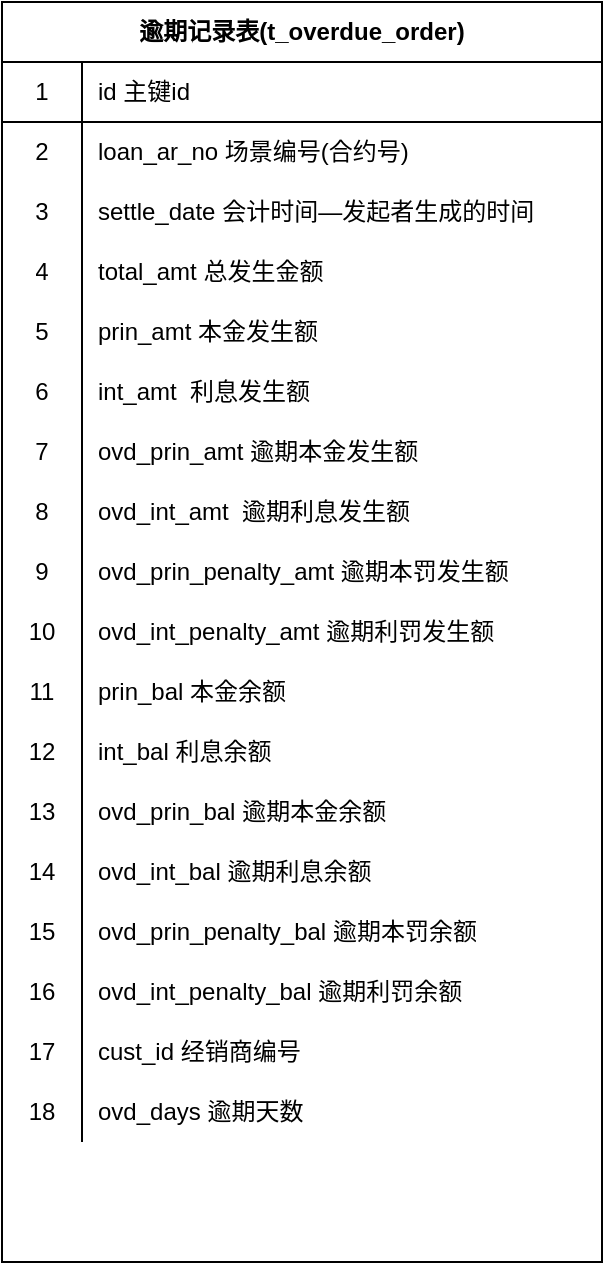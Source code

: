 <mxfile version="21.1.2" type="github" pages="5">
  <diagram name="数据模型" id="6-SWjBNbYF1UBRRyzqcM">
    <mxGraphModel dx="1194" dy="751" grid="1" gridSize="10" guides="1" tooltips="1" connect="1" arrows="1" fold="1" page="1" pageScale="1" pageWidth="827" pageHeight="1169" math="0" shadow="0">
      <root>
        <mxCell id="0" />
        <mxCell id="1" parent="0" />
        <mxCell id="3sVQ8dFZ3M76Ev0TA8Bt-1" value="逾期记录表(t_overdue_order)" style="shape=table;html=1;whiteSpace=wrap;startSize=30;container=1;collapsible=0;childLayout=tableLayout;fixedRows=1;rowLines=0;fontStyle=1;align=center;" parent="1" vertex="1">
          <mxGeometry x="170" y="150" width="300" height="630" as="geometry" />
        </mxCell>
        <mxCell id="3sVQ8dFZ3M76Ev0TA8Bt-2" value="" style="shape=partialRectangle;html=1;whiteSpace=wrap;collapsible=0;dropTarget=0;pointerEvents=0;fillColor=none;top=0;left=0;bottom=1;right=0;points=[[0,0.5],[1,0.5]];portConstraint=eastwest;" parent="3sVQ8dFZ3M76Ev0TA8Bt-1" vertex="1">
          <mxGeometry y="30" width="300" height="30" as="geometry" />
        </mxCell>
        <mxCell id="3sVQ8dFZ3M76Ev0TA8Bt-3" value="1" style="shape=partialRectangle;html=1;whiteSpace=wrap;connectable=0;fillColor=none;top=0;left=0;bottom=0;right=0;overflow=hidden;" parent="3sVQ8dFZ3M76Ev0TA8Bt-2" vertex="1">
          <mxGeometry width="40" height="30" as="geometry">
            <mxRectangle width="40" height="30" as="alternateBounds" />
          </mxGeometry>
        </mxCell>
        <mxCell id="3sVQ8dFZ3M76Ev0TA8Bt-4" value="id 主键id" style="shape=partialRectangle;html=1;whiteSpace=wrap;connectable=0;fillColor=none;top=0;left=0;bottom=0;right=0;align=left;spacingLeft=6;overflow=hidden;" parent="3sVQ8dFZ3M76Ev0TA8Bt-2" vertex="1">
          <mxGeometry x="40" width="260" height="30" as="geometry">
            <mxRectangle width="260" height="30" as="alternateBounds" />
          </mxGeometry>
        </mxCell>
        <mxCell id="3sVQ8dFZ3M76Ev0TA8Bt-5" value="" style="shape=partialRectangle;html=1;whiteSpace=wrap;collapsible=0;dropTarget=0;pointerEvents=0;fillColor=none;top=0;left=0;bottom=0;right=0;points=[[0,0.5],[1,0.5]];portConstraint=eastwest;" parent="3sVQ8dFZ3M76Ev0TA8Bt-1" vertex="1">
          <mxGeometry y="60" width="300" height="30" as="geometry" />
        </mxCell>
        <mxCell id="3sVQ8dFZ3M76Ev0TA8Bt-6" value="2" style="shape=partialRectangle;html=1;whiteSpace=wrap;connectable=0;fillColor=none;top=0;left=0;bottom=0;right=0;overflow=hidden;" parent="3sVQ8dFZ3M76Ev0TA8Bt-5" vertex="1">
          <mxGeometry width="40" height="30" as="geometry">
            <mxRectangle width="40" height="30" as="alternateBounds" />
          </mxGeometry>
        </mxCell>
        <mxCell id="3sVQ8dFZ3M76Ev0TA8Bt-7" value="&lt;span&gt;loan_ar_no&lt;/span&gt;&amp;nbsp;场景编号(&lt;span&gt;合约号&lt;/span&gt;)" style="shape=partialRectangle;html=1;whiteSpace=wrap;connectable=0;fillColor=none;top=0;left=0;bottom=0;right=0;align=left;spacingLeft=6;overflow=hidden;" parent="3sVQ8dFZ3M76Ev0TA8Bt-5" vertex="1">
          <mxGeometry x="40" width="260" height="30" as="geometry">
            <mxRectangle width="260" height="30" as="alternateBounds" />
          </mxGeometry>
        </mxCell>
        <mxCell id="3sVQ8dFZ3M76Ev0TA8Bt-8" value="" style="shape=partialRectangle;html=1;whiteSpace=wrap;collapsible=0;dropTarget=0;pointerEvents=0;fillColor=none;top=0;left=0;bottom=0;right=0;points=[[0,0.5],[1,0.5]];portConstraint=eastwest;" parent="3sVQ8dFZ3M76Ev0TA8Bt-1" vertex="1">
          <mxGeometry y="90" width="300" height="30" as="geometry" />
        </mxCell>
        <mxCell id="3sVQ8dFZ3M76Ev0TA8Bt-9" value="3" style="shape=partialRectangle;html=1;whiteSpace=wrap;connectable=0;fillColor=none;top=0;left=0;bottom=0;right=0;overflow=hidden;" parent="3sVQ8dFZ3M76Ev0TA8Bt-8" vertex="1">
          <mxGeometry width="40" height="30" as="geometry">
            <mxRectangle width="40" height="30" as="alternateBounds" />
          </mxGeometry>
        </mxCell>
        <mxCell id="3sVQ8dFZ3M76Ev0TA8Bt-10" value="&lt;span&gt;settle_date&lt;/span&gt;&amp;nbsp;&lt;span&gt;会计时间—发起者⽣成的时间&lt;/span&gt;" style="shape=partialRectangle;html=1;whiteSpace=wrap;connectable=0;fillColor=none;top=0;left=0;bottom=0;right=0;align=left;spacingLeft=6;overflow=hidden;" parent="3sVQ8dFZ3M76Ev0TA8Bt-8" vertex="1">
          <mxGeometry x="40" width="260" height="30" as="geometry">
            <mxRectangle width="260" height="30" as="alternateBounds" />
          </mxGeometry>
        </mxCell>
        <mxCell id="3sVQ8dFZ3M76Ev0TA8Bt-11" value="" style="shape=partialRectangle;html=1;whiteSpace=wrap;collapsible=0;dropTarget=0;pointerEvents=0;fillColor=none;top=0;left=0;bottom=0;right=0;points=[[0,0.5],[1,0.5]];portConstraint=eastwest;" parent="3sVQ8dFZ3M76Ev0TA8Bt-1" vertex="1">
          <mxGeometry y="120" width="300" height="30" as="geometry" />
        </mxCell>
        <mxCell id="3sVQ8dFZ3M76Ev0TA8Bt-12" value="4" style="shape=partialRectangle;html=1;whiteSpace=wrap;connectable=0;fillColor=none;top=0;left=0;bottom=0;right=0;overflow=hidden;" parent="3sVQ8dFZ3M76Ev0TA8Bt-11" vertex="1">
          <mxGeometry width="40" height="30" as="geometry">
            <mxRectangle width="40" height="30" as="alternateBounds" />
          </mxGeometry>
        </mxCell>
        <mxCell id="3sVQ8dFZ3M76Ev0TA8Bt-13" value="&lt;span&gt;total_amt&lt;/span&gt;&amp;nbsp;&lt;span&gt;总发⽣⾦额&lt;/span&gt;" style="shape=partialRectangle;html=1;whiteSpace=wrap;connectable=0;fillColor=none;top=0;left=0;bottom=0;right=0;align=left;spacingLeft=6;overflow=hidden;" parent="3sVQ8dFZ3M76Ev0TA8Bt-11" vertex="1">
          <mxGeometry x="40" width="260" height="30" as="geometry">
            <mxRectangle width="260" height="30" as="alternateBounds" />
          </mxGeometry>
        </mxCell>
        <mxCell id="3sVQ8dFZ3M76Ev0TA8Bt-14" value="" style="shape=partialRectangle;html=1;whiteSpace=wrap;collapsible=0;dropTarget=0;pointerEvents=0;fillColor=none;top=0;left=0;bottom=0;right=0;points=[[0,0.5],[1,0.5]];portConstraint=eastwest;" parent="3sVQ8dFZ3M76Ev0TA8Bt-1" vertex="1">
          <mxGeometry y="150" width="300" height="30" as="geometry" />
        </mxCell>
        <mxCell id="3sVQ8dFZ3M76Ev0TA8Bt-15" value="5" style="shape=partialRectangle;html=1;whiteSpace=wrap;connectable=0;fillColor=none;top=0;left=0;bottom=0;right=0;overflow=hidden;" parent="3sVQ8dFZ3M76Ev0TA8Bt-14" vertex="1">
          <mxGeometry width="40" height="30" as="geometry">
            <mxRectangle width="40" height="30" as="alternateBounds" />
          </mxGeometry>
        </mxCell>
        <mxCell id="3sVQ8dFZ3M76Ev0TA8Bt-16" value="&lt;span&gt;prin_amt&lt;/span&gt;&amp;nbsp;&lt;span&gt;本⾦发⽣额&lt;/span&gt;" style="shape=partialRectangle;html=1;whiteSpace=wrap;connectable=0;fillColor=none;top=0;left=0;bottom=0;right=0;align=left;spacingLeft=6;overflow=hidden;" parent="3sVQ8dFZ3M76Ev0TA8Bt-14" vertex="1">
          <mxGeometry x="40" width="260" height="30" as="geometry">
            <mxRectangle width="260" height="30" as="alternateBounds" />
          </mxGeometry>
        </mxCell>
        <mxCell id="3sVQ8dFZ3M76Ev0TA8Bt-17" value="" style="shape=partialRectangle;html=1;whiteSpace=wrap;collapsible=0;dropTarget=0;pointerEvents=0;fillColor=none;top=0;left=0;bottom=0;right=0;points=[[0,0.5],[1,0.5]];portConstraint=eastwest;" parent="3sVQ8dFZ3M76Ev0TA8Bt-1" vertex="1">
          <mxGeometry y="180" width="300" height="30" as="geometry" />
        </mxCell>
        <mxCell id="3sVQ8dFZ3M76Ev0TA8Bt-18" value="6" style="shape=partialRectangle;html=1;whiteSpace=wrap;connectable=0;fillColor=none;top=0;left=0;bottom=0;right=0;overflow=hidden;" parent="3sVQ8dFZ3M76Ev0TA8Bt-17" vertex="1">
          <mxGeometry width="40" height="30" as="geometry">
            <mxRectangle width="40" height="30" as="alternateBounds" />
          </mxGeometry>
        </mxCell>
        <mxCell id="3sVQ8dFZ3M76Ev0TA8Bt-19" value="&lt;span&gt;int_amt&amp;nbsp;&amp;nbsp;&lt;/span&gt;&lt;span&gt;利息发⽣额&lt;/span&gt;" style="shape=partialRectangle;html=1;whiteSpace=wrap;connectable=0;fillColor=none;top=0;left=0;bottom=0;right=0;align=left;spacingLeft=6;overflow=hidden;" parent="3sVQ8dFZ3M76Ev0TA8Bt-17" vertex="1">
          <mxGeometry x="40" width="260" height="30" as="geometry">
            <mxRectangle width="260" height="30" as="alternateBounds" />
          </mxGeometry>
        </mxCell>
        <mxCell id="3sVQ8dFZ3M76Ev0TA8Bt-20" value="" style="shape=partialRectangle;html=1;whiteSpace=wrap;collapsible=0;dropTarget=0;pointerEvents=0;fillColor=none;top=0;left=0;bottom=0;right=0;points=[[0,0.5],[1,0.5]];portConstraint=eastwest;" parent="3sVQ8dFZ3M76Ev0TA8Bt-1" vertex="1">
          <mxGeometry y="210" width="300" height="30" as="geometry" />
        </mxCell>
        <mxCell id="3sVQ8dFZ3M76Ev0TA8Bt-21" value="7" style="shape=partialRectangle;html=1;whiteSpace=wrap;connectable=0;fillColor=none;top=0;left=0;bottom=0;right=0;overflow=hidden;" parent="3sVQ8dFZ3M76Ev0TA8Bt-20" vertex="1">
          <mxGeometry width="40" height="30" as="geometry">
            <mxRectangle width="40" height="30" as="alternateBounds" />
          </mxGeometry>
        </mxCell>
        <mxCell id="3sVQ8dFZ3M76Ev0TA8Bt-22" value="&lt;span&gt;ovd_prin_amt&lt;/span&gt;&amp;nbsp;&lt;span&gt;逾期本⾦发⽣额&lt;/span&gt;" style="shape=partialRectangle;html=1;whiteSpace=wrap;connectable=0;fillColor=none;top=0;left=0;bottom=0;right=0;align=left;spacingLeft=6;overflow=hidden;" parent="3sVQ8dFZ3M76Ev0TA8Bt-20" vertex="1">
          <mxGeometry x="40" width="260" height="30" as="geometry">
            <mxRectangle width="260" height="30" as="alternateBounds" />
          </mxGeometry>
        </mxCell>
        <mxCell id="3sVQ8dFZ3M76Ev0TA8Bt-23" value="" style="shape=partialRectangle;html=1;whiteSpace=wrap;collapsible=0;dropTarget=0;pointerEvents=0;fillColor=none;top=0;left=0;bottom=0;right=0;points=[[0,0.5],[1,0.5]];portConstraint=eastwest;" parent="3sVQ8dFZ3M76Ev0TA8Bt-1" vertex="1">
          <mxGeometry y="240" width="300" height="30" as="geometry" />
        </mxCell>
        <mxCell id="3sVQ8dFZ3M76Ev0TA8Bt-24" value="8" style="shape=partialRectangle;html=1;whiteSpace=wrap;connectable=0;fillColor=none;top=0;left=0;bottom=0;right=0;overflow=hidden;" parent="3sVQ8dFZ3M76Ev0TA8Bt-23" vertex="1">
          <mxGeometry width="40" height="30" as="geometry">
            <mxRectangle width="40" height="30" as="alternateBounds" />
          </mxGeometry>
        </mxCell>
        <mxCell id="3sVQ8dFZ3M76Ev0TA8Bt-25" value="&lt;span&gt;ovd_int_amt&amp;nbsp;&amp;nbsp;&lt;/span&gt;&lt;span&gt;逾期利息发⽣额&lt;/span&gt;" style="shape=partialRectangle;html=1;whiteSpace=wrap;connectable=0;fillColor=none;top=0;left=0;bottom=0;right=0;align=left;spacingLeft=6;overflow=hidden;" parent="3sVQ8dFZ3M76Ev0TA8Bt-23" vertex="1">
          <mxGeometry x="40" width="260" height="30" as="geometry">
            <mxRectangle width="260" height="30" as="alternateBounds" />
          </mxGeometry>
        </mxCell>
        <mxCell id="3sVQ8dFZ3M76Ev0TA8Bt-26" value="" style="shape=partialRectangle;html=1;whiteSpace=wrap;collapsible=0;dropTarget=0;pointerEvents=0;fillColor=none;top=0;left=0;bottom=0;right=0;points=[[0,0.5],[1,0.5]];portConstraint=eastwest;" parent="3sVQ8dFZ3M76Ev0TA8Bt-1" vertex="1">
          <mxGeometry y="270" width="300" height="30" as="geometry" />
        </mxCell>
        <mxCell id="3sVQ8dFZ3M76Ev0TA8Bt-27" value="9" style="shape=partialRectangle;html=1;whiteSpace=wrap;connectable=0;fillColor=none;top=0;left=0;bottom=0;right=0;overflow=hidden;" parent="3sVQ8dFZ3M76Ev0TA8Bt-26" vertex="1">
          <mxGeometry width="40" height="30" as="geometry">
            <mxRectangle width="40" height="30" as="alternateBounds" />
          </mxGeometry>
        </mxCell>
        <mxCell id="3sVQ8dFZ3M76Ev0TA8Bt-28" value="&lt;span&gt;ovd_prin_penalty_amt&amp;nbsp;&lt;/span&gt;&lt;span&gt;逾期本罚发⽣额 &lt;/span&gt;" style="shape=partialRectangle;html=1;whiteSpace=wrap;connectable=0;fillColor=none;top=0;left=0;bottom=0;right=0;align=left;spacingLeft=6;overflow=hidden;" parent="3sVQ8dFZ3M76Ev0TA8Bt-26" vertex="1">
          <mxGeometry x="40" width="260" height="30" as="geometry">
            <mxRectangle width="260" height="30" as="alternateBounds" />
          </mxGeometry>
        </mxCell>
        <mxCell id="3sVQ8dFZ3M76Ev0TA8Bt-29" value="" style="shape=partialRectangle;html=1;whiteSpace=wrap;collapsible=0;dropTarget=0;pointerEvents=0;fillColor=none;top=0;left=0;bottom=0;right=0;points=[[0,0.5],[1,0.5]];portConstraint=eastwest;" parent="3sVQ8dFZ3M76Ev0TA8Bt-1" vertex="1">
          <mxGeometry y="300" width="300" height="30" as="geometry" />
        </mxCell>
        <mxCell id="3sVQ8dFZ3M76Ev0TA8Bt-30" value="10" style="shape=partialRectangle;html=1;whiteSpace=wrap;connectable=0;fillColor=none;top=0;left=0;bottom=0;right=0;overflow=hidden;" parent="3sVQ8dFZ3M76Ev0TA8Bt-29" vertex="1">
          <mxGeometry width="40" height="30" as="geometry">
            <mxRectangle width="40" height="30" as="alternateBounds" />
          </mxGeometry>
        </mxCell>
        <mxCell id="3sVQ8dFZ3M76Ev0TA8Bt-31" value="&lt;span&gt;ovd_int_penalty_amt&amp;nbsp;&lt;/span&gt;&lt;span&gt;逾期利罚发⽣额&lt;/span&gt;" style="shape=partialRectangle;html=1;whiteSpace=wrap;connectable=0;fillColor=none;top=0;left=0;bottom=0;right=0;align=left;spacingLeft=6;overflow=hidden;" parent="3sVQ8dFZ3M76Ev0TA8Bt-29" vertex="1">
          <mxGeometry x="40" width="260" height="30" as="geometry">
            <mxRectangle width="260" height="30" as="alternateBounds" />
          </mxGeometry>
        </mxCell>
        <mxCell id="3sVQ8dFZ3M76Ev0TA8Bt-32" value="" style="shape=partialRectangle;html=1;whiteSpace=wrap;collapsible=0;dropTarget=0;pointerEvents=0;fillColor=none;top=0;left=0;bottom=0;right=0;points=[[0,0.5],[1,0.5]];portConstraint=eastwest;" parent="3sVQ8dFZ3M76Ev0TA8Bt-1" vertex="1">
          <mxGeometry y="330" width="300" height="30" as="geometry" />
        </mxCell>
        <mxCell id="3sVQ8dFZ3M76Ev0TA8Bt-33" value="11" style="shape=partialRectangle;html=1;whiteSpace=wrap;connectable=0;fillColor=none;top=0;left=0;bottom=0;right=0;overflow=hidden;" parent="3sVQ8dFZ3M76Ev0TA8Bt-32" vertex="1">
          <mxGeometry width="40" height="30" as="geometry">
            <mxRectangle width="40" height="30" as="alternateBounds" />
          </mxGeometry>
        </mxCell>
        <mxCell id="3sVQ8dFZ3M76Ev0TA8Bt-34" value="&lt;span&gt;prin_bal&lt;/span&gt;&lt;span&gt;&amp;nbsp;&lt;/span&gt;&lt;span&gt;本⾦余额&lt;/span&gt;" style="shape=partialRectangle;html=1;whiteSpace=wrap;connectable=0;fillColor=none;top=0;left=0;bottom=0;right=0;align=left;spacingLeft=6;overflow=hidden;" parent="3sVQ8dFZ3M76Ev0TA8Bt-32" vertex="1">
          <mxGeometry x="40" width="260" height="30" as="geometry">
            <mxRectangle width="260" height="30" as="alternateBounds" />
          </mxGeometry>
        </mxCell>
        <mxCell id="3sVQ8dFZ3M76Ev0TA8Bt-35" value="" style="shape=partialRectangle;html=1;whiteSpace=wrap;collapsible=0;dropTarget=0;pointerEvents=0;fillColor=none;top=0;left=0;bottom=0;right=0;points=[[0,0.5],[1,0.5]];portConstraint=eastwest;" parent="3sVQ8dFZ3M76Ev0TA8Bt-1" vertex="1">
          <mxGeometry y="360" width="300" height="30" as="geometry" />
        </mxCell>
        <mxCell id="3sVQ8dFZ3M76Ev0TA8Bt-36" value="12" style="shape=partialRectangle;html=1;whiteSpace=wrap;connectable=0;fillColor=none;top=0;left=0;bottom=0;right=0;overflow=hidden;" parent="3sVQ8dFZ3M76Ev0TA8Bt-35" vertex="1">
          <mxGeometry width="40" height="30" as="geometry">
            <mxRectangle width="40" height="30" as="alternateBounds" />
          </mxGeometry>
        </mxCell>
        <mxCell id="3sVQ8dFZ3M76Ev0TA8Bt-37" value="&lt;span&gt;int_bal&lt;/span&gt;&lt;span&gt;&amp;nbsp;&lt;/span&gt;&lt;span&gt;利息余额&lt;/span&gt;" style="shape=partialRectangle;html=1;whiteSpace=wrap;connectable=0;fillColor=none;top=0;left=0;bottom=0;right=0;align=left;spacingLeft=6;overflow=hidden;" parent="3sVQ8dFZ3M76Ev0TA8Bt-35" vertex="1">
          <mxGeometry x="40" width="260" height="30" as="geometry">
            <mxRectangle width="260" height="30" as="alternateBounds" />
          </mxGeometry>
        </mxCell>
        <mxCell id="3sVQ8dFZ3M76Ev0TA8Bt-38" value="" style="shape=partialRectangle;html=1;whiteSpace=wrap;collapsible=0;dropTarget=0;pointerEvents=0;fillColor=none;top=0;left=0;bottom=0;right=0;points=[[0,0.5],[1,0.5]];portConstraint=eastwest;" parent="3sVQ8dFZ3M76Ev0TA8Bt-1" vertex="1">
          <mxGeometry y="390" width="300" height="30" as="geometry" />
        </mxCell>
        <mxCell id="3sVQ8dFZ3M76Ev0TA8Bt-39" value="13" style="shape=partialRectangle;html=1;whiteSpace=wrap;connectable=0;fillColor=none;top=0;left=0;bottom=0;right=0;overflow=hidden;" parent="3sVQ8dFZ3M76Ev0TA8Bt-38" vertex="1">
          <mxGeometry width="40" height="30" as="geometry">
            <mxRectangle width="40" height="30" as="alternateBounds" />
          </mxGeometry>
        </mxCell>
        <mxCell id="3sVQ8dFZ3M76Ev0TA8Bt-40" value="&lt;span&gt;ovd_prin_bal&lt;/span&gt;&lt;span&gt;&amp;nbsp;&lt;/span&gt;&lt;span&gt;逾期本⾦余额&lt;/span&gt;" style="shape=partialRectangle;html=1;whiteSpace=wrap;connectable=0;fillColor=none;top=0;left=0;bottom=0;right=0;align=left;spacingLeft=6;overflow=hidden;" parent="3sVQ8dFZ3M76Ev0TA8Bt-38" vertex="1">
          <mxGeometry x="40" width="260" height="30" as="geometry">
            <mxRectangle width="260" height="30" as="alternateBounds" />
          </mxGeometry>
        </mxCell>
        <mxCell id="3sVQ8dFZ3M76Ev0TA8Bt-41" value="" style="shape=partialRectangle;html=1;whiteSpace=wrap;collapsible=0;dropTarget=0;pointerEvents=0;fillColor=none;top=0;left=0;bottom=0;right=0;points=[[0,0.5],[1,0.5]];portConstraint=eastwest;" parent="3sVQ8dFZ3M76Ev0TA8Bt-1" vertex="1">
          <mxGeometry y="420" width="300" height="30" as="geometry" />
        </mxCell>
        <mxCell id="3sVQ8dFZ3M76Ev0TA8Bt-42" value="14" style="shape=partialRectangle;html=1;whiteSpace=wrap;connectable=0;fillColor=none;top=0;left=0;bottom=0;right=0;overflow=hidden;" parent="3sVQ8dFZ3M76Ev0TA8Bt-41" vertex="1">
          <mxGeometry width="40" height="30" as="geometry">
            <mxRectangle width="40" height="30" as="alternateBounds" />
          </mxGeometry>
        </mxCell>
        <mxCell id="3sVQ8dFZ3M76Ev0TA8Bt-43" value="&lt;span&gt;ovd_int_bal&lt;/span&gt;&lt;span&gt;&amp;nbsp;&lt;/span&gt;&lt;span&gt;逾期利息余额&lt;/span&gt;" style="shape=partialRectangle;html=1;whiteSpace=wrap;connectable=0;fillColor=none;top=0;left=0;bottom=0;right=0;align=left;spacingLeft=6;overflow=hidden;" parent="3sVQ8dFZ3M76Ev0TA8Bt-41" vertex="1">
          <mxGeometry x="40" width="260" height="30" as="geometry">
            <mxRectangle width="260" height="30" as="alternateBounds" />
          </mxGeometry>
        </mxCell>
        <mxCell id="3sVQ8dFZ3M76Ev0TA8Bt-44" value="" style="shape=partialRectangle;html=1;whiteSpace=wrap;collapsible=0;dropTarget=0;pointerEvents=0;fillColor=none;top=0;left=0;bottom=0;right=0;points=[[0,0.5],[1,0.5]];portConstraint=eastwest;" parent="3sVQ8dFZ3M76Ev0TA8Bt-1" vertex="1">
          <mxGeometry y="450" width="300" height="30" as="geometry" />
        </mxCell>
        <mxCell id="3sVQ8dFZ3M76Ev0TA8Bt-45" value="15" style="shape=partialRectangle;html=1;whiteSpace=wrap;connectable=0;fillColor=none;top=0;left=0;bottom=0;right=0;overflow=hidden;" parent="3sVQ8dFZ3M76Ev0TA8Bt-44" vertex="1">
          <mxGeometry width="40" height="30" as="geometry">
            <mxRectangle width="40" height="30" as="alternateBounds" />
          </mxGeometry>
        </mxCell>
        <mxCell id="3sVQ8dFZ3M76Ev0TA8Bt-46" value="&lt;span&gt;ovd_prin_penalty_bal&lt;/span&gt;&lt;span&gt;&amp;nbsp;&lt;/span&gt;&lt;span&gt;逾期本罚余额&lt;/span&gt;" style="shape=partialRectangle;html=1;whiteSpace=wrap;connectable=0;fillColor=none;top=0;left=0;bottom=0;right=0;align=left;spacingLeft=6;overflow=hidden;" parent="3sVQ8dFZ3M76Ev0TA8Bt-44" vertex="1">
          <mxGeometry x="40" width="260" height="30" as="geometry">
            <mxRectangle width="260" height="30" as="alternateBounds" />
          </mxGeometry>
        </mxCell>
        <mxCell id="3sVQ8dFZ3M76Ev0TA8Bt-47" value="" style="shape=partialRectangle;html=1;whiteSpace=wrap;collapsible=0;dropTarget=0;pointerEvents=0;fillColor=none;top=0;left=0;bottom=0;right=0;points=[[0,0.5],[1,0.5]];portConstraint=eastwest;" parent="3sVQ8dFZ3M76Ev0TA8Bt-1" vertex="1">
          <mxGeometry y="480" width="300" height="30" as="geometry" />
        </mxCell>
        <mxCell id="3sVQ8dFZ3M76Ev0TA8Bt-48" value="16" style="shape=partialRectangle;html=1;whiteSpace=wrap;connectable=0;fillColor=none;top=0;left=0;bottom=0;right=0;overflow=hidden;" parent="3sVQ8dFZ3M76Ev0TA8Bt-47" vertex="1">
          <mxGeometry width="40" height="30" as="geometry">
            <mxRectangle width="40" height="30" as="alternateBounds" />
          </mxGeometry>
        </mxCell>
        <mxCell id="3sVQ8dFZ3M76Ev0TA8Bt-49" value="&lt;span&gt;ovd_int_penalty_bal&lt;/span&gt;&lt;span&gt;&amp;nbsp;&lt;/span&gt;&lt;span&gt;逾期利罚余额&lt;/span&gt;" style="shape=partialRectangle;html=1;whiteSpace=wrap;connectable=0;fillColor=none;top=0;left=0;bottom=0;right=0;align=left;spacingLeft=6;overflow=hidden;" parent="3sVQ8dFZ3M76Ev0TA8Bt-47" vertex="1">
          <mxGeometry x="40" width="260" height="30" as="geometry">
            <mxRectangle width="260" height="30" as="alternateBounds" />
          </mxGeometry>
        </mxCell>
        <mxCell id="3sVQ8dFZ3M76Ev0TA8Bt-50" value="" style="shape=partialRectangle;html=1;whiteSpace=wrap;collapsible=0;dropTarget=0;pointerEvents=0;fillColor=none;top=0;left=0;bottom=0;right=0;points=[[0,0.5],[1,0.5]];portConstraint=eastwest;" parent="3sVQ8dFZ3M76Ev0TA8Bt-1" vertex="1">
          <mxGeometry y="510" width="300" height="30" as="geometry" />
        </mxCell>
        <mxCell id="3sVQ8dFZ3M76Ev0TA8Bt-51" value="17" style="shape=partialRectangle;html=1;whiteSpace=wrap;connectable=0;fillColor=none;top=0;left=0;bottom=0;right=0;overflow=hidden;" parent="3sVQ8dFZ3M76Ev0TA8Bt-50" vertex="1">
          <mxGeometry width="40" height="30" as="geometry">
            <mxRectangle width="40" height="30" as="alternateBounds" />
          </mxGeometry>
        </mxCell>
        <mxCell id="3sVQ8dFZ3M76Ev0TA8Bt-52" value="&lt;span&gt;cust_id&lt;/span&gt;&lt;span&gt;&amp;nbsp;&lt;/span&gt;&lt;span&gt;经销商编号&lt;/span&gt;" style="shape=partialRectangle;html=1;whiteSpace=wrap;connectable=0;fillColor=none;top=0;left=0;bottom=0;right=0;align=left;spacingLeft=6;overflow=hidden;" parent="3sVQ8dFZ3M76Ev0TA8Bt-50" vertex="1">
          <mxGeometry x="40" width="260" height="30" as="geometry">
            <mxRectangle width="260" height="30" as="alternateBounds" />
          </mxGeometry>
        </mxCell>
        <mxCell id="3sVQ8dFZ3M76Ev0TA8Bt-53" value="" style="shape=partialRectangle;html=1;whiteSpace=wrap;collapsible=0;dropTarget=0;pointerEvents=0;fillColor=none;top=0;left=0;bottom=0;right=0;points=[[0,0.5],[1,0.5]];portConstraint=eastwest;" parent="3sVQ8dFZ3M76Ev0TA8Bt-1" vertex="1">
          <mxGeometry y="540" width="300" height="30" as="geometry" />
        </mxCell>
        <mxCell id="3sVQ8dFZ3M76Ev0TA8Bt-54" value="18" style="shape=partialRectangle;html=1;whiteSpace=wrap;connectable=0;fillColor=none;top=0;left=0;bottom=0;right=0;overflow=hidden;" parent="3sVQ8dFZ3M76Ev0TA8Bt-53" vertex="1">
          <mxGeometry width="40" height="30" as="geometry">
            <mxRectangle width="40" height="30" as="alternateBounds" />
          </mxGeometry>
        </mxCell>
        <mxCell id="3sVQ8dFZ3M76Ev0TA8Bt-55" value="&lt;span&gt;ovd_days&lt;/span&gt;&lt;span&gt;&amp;nbsp;&lt;/span&gt;&lt;span&gt;逾期天数&lt;/span&gt;" style="shape=partialRectangle;html=1;whiteSpace=wrap;connectable=0;fillColor=none;top=0;left=0;bottom=0;right=0;align=left;spacingLeft=6;overflow=hidden;" parent="3sVQ8dFZ3M76Ev0TA8Bt-53" vertex="1">
          <mxGeometry x="40" width="260" height="30" as="geometry">
            <mxRectangle width="260" height="30" as="alternateBounds" />
          </mxGeometry>
        </mxCell>
      </root>
    </mxGraphModel>
  </diagram>
  <diagram id="x2tjO4KKbQZCdMAJK7Y2" name="借款流程">
    <mxGraphModel dx="1194" dy="751" grid="1" gridSize="10" guides="1" tooltips="1" connect="1" arrows="1" fold="1" page="1" pageScale="1" pageWidth="827" pageHeight="1169" math="0" shadow="0">
      <root>
        <mxCell id="0" />
        <mxCell id="1" parent="0" />
        <mxCell id="4wMntyXqbNmmh1sVlkXW-1" value="借款申请" style="swimlane;html=1;childLayout=stackLayout;resizeParent=1;resizeParentMax=0;startSize=20;" parent="1" vertex="1">
          <mxGeometry x="30" y="30" width="760" height="1000" as="geometry" />
        </mxCell>
        <mxCell id="4wMntyXqbNmmh1sVlkXW-2" value="和动力" style="swimlane;html=1;startSize=20;" parent="4wMntyXqbNmmh1sVlkXW-1" vertex="1">
          <mxGeometry y="20" width="250" height="980" as="geometry" />
        </mxCell>
        <mxCell id="4wMntyXqbNmmh1sVlkXW-3" value="开始" style="ellipse;whiteSpace=wrap;html=1;" parent="4wMntyXqbNmmh1sVlkXW-2" vertex="1">
          <mxGeometry x="58.75" y="70" width="92.5" height="50" as="geometry" />
        </mxCell>
        <mxCell id="4wMntyXqbNmmh1sVlkXW-4" value="借款申请" style="whiteSpace=wrap;html=1;" parent="4wMntyXqbNmmh1sVlkXW-2" vertex="1">
          <mxGeometry x="52.5" y="150" width="105" height="50" as="geometry" />
        </mxCell>
        <mxCell id="4wMntyXqbNmmh1sVlkXW-5" value="" style="edgeStyle=orthogonalEdgeStyle;rounded=0;orthogonalLoop=1;jettySize=auto;html=1;" parent="4wMntyXqbNmmh1sVlkXW-2" source="4wMntyXqbNmmh1sVlkXW-3" target="4wMntyXqbNmmh1sVlkXW-4" edge="1">
          <mxGeometry relative="1" as="geometry" />
        </mxCell>
        <mxCell id="4wMntyXqbNmmh1sVlkXW-6" value="供应链金融" style="swimlane;html=1;startSize=20;" parent="4wMntyXqbNmmh1sVlkXW-1" vertex="1">
          <mxGeometry x="250" y="20" width="290" height="980" as="geometry" />
        </mxCell>
        <mxCell id="BpJJxFKYYyhjpekZ5hfJ-1" value="" style="whiteSpace=wrap;html=1;" vertex="1" parent="4wMntyXqbNmmh1sVlkXW-6">
          <mxGeometry x="85" y="145" width="120" height="60" as="geometry" />
        </mxCell>
        <mxCell id="4wMntyXqbNmmh1sVlkXW-8" value="金融中台" style="swimlane;html=1;startSize=20;" parent="4wMntyXqbNmmh1sVlkXW-1" vertex="1">
          <mxGeometry x="540" y="20" width="220" height="980" as="geometry" />
        </mxCell>
        <mxCell id="BpJJxFKYYyhjpekZ5hfJ-2" value="" style="edgeStyle=orthogonalEdgeStyle;rounded=0;orthogonalLoop=1;jettySize=auto;html=1;" edge="1" parent="4wMntyXqbNmmh1sVlkXW-1" source="4wMntyXqbNmmh1sVlkXW-4" target="BpJJxFKYYyhjpekZ5hfJ-1">
          <mxGeometry relative="1" as="geometry" />
        </mxCell>
      </root>
    </mxGraphModel>
  </diagram>
  <diagram name="借款结果查询" id="9qeOt9_2nvUjBEc9CzWJ">
    <mxGraphModel dx="770" dy="485" grid="1" gridSize="10" guides="1" tooltips="1" connect="1" arrows="1" fold="1" page="1" pageScale="1" pageWidth="827" pageHeight="1169" math="0" shadow="0">
      <root>
        <mxCell id="hk5Wb2nlaeSH1RcyNxn6-0" />
        <mxCell id="hk5Wb2nlaeSH1RcyNxn6-1" parent="hk5Wb2nlaeSH1RcyNxn6-0" />
        <mxCell id="hk5Wb2nlaeSH1RcyNxn6-2" value="借款结果查询" style="swimlane;html=1;childLayout=stackLayout;resizeParent=1;resizeParentMax=0;startSize=20;" vertex="1" parent="hk5Wb2nlaeSH1RcyNxn6-1">
          <mxGeometry x="54" y="30" width="720" height="1000" as="geometry" />
        </mxCell>
        <mxCell id="hk5Wb2nlaeSH1RcyNxn6-3" value="和动力" style="swimlane;html=1;startSize=20;" vertex="1" parent="hk5Wb2nlaeSH1RcyNxn6-2">
          <mxGeometry y="20" width="210" height="980" as="geometry" />
        </mxCell>
        <mxCell id="hk5Wb2nlaeSH1RcyNxn6-7" value="供应链金融" style="swimlane;html=1;startSize=20;" vertex="1" parent="hk5Wb2nlaeSH1RcyNxn6-2">
          <mxGeometry x="210" y="20" width="290" height="980" as="geometry" />
        </mxCell>
        <mxCell id="hk5Wb2nlaeSH1RcyNxn6-4" value="开始" style="ellipse;whiteSpace=wrap;html=1;" vertex="1" parent="hk5Wb2nlaeSH1RcyNxn6-7">
          <mxGeometry x="103" y="70" width="92.5" height="50" as="geometry" />
        </mxCell>
        <mxCell id="hk5Wb2nlaeSH1RcyNxn6-5" value="借款申请" style="whiteSpace=wrap;html=1;" vertex="1" parent="hk5Wb2nlaeSH1RcyNxn6-7">
          <mxGeometry x="96.75" y="150" width="105" height="50" as="geometry" />
        </mxCell>
        <mxCell id="hk5Wb2nlaeSH1RcyNxn6-6" value="" style="edgeStyle=orthogonalEdgeStyle;rounded=0;orthogonalLoop=1;jettySize=auto;html=1;" edge="1" parent="hk5Wb2nlaeSH1RcyNxn6-7" source="hk5Wb2nlaeSH1RcyNxn6-4" target="hk5Wb2nlaeSH1RcyNxn6-5">
          <mxGeometry relative="1" as="geometry" />
        </mxCell>
        <mxCell id="hk5Wb2nlaeSH1RcyNxn6-9" value="金融中台" style="swimlane;html=1;startSize=20;" vertex="1" parent="hk5Wb2nlaeSH1RcyNxn6-2">
          <mxGeometry x="500" y="20" width="220" height="980" as="geometry" />
        </mxCell>
      </root>
    </mxGraphModel>
  </diagram>
  <diagram name="借款结果定时查询" id="YScf0CGgH8K4O462INo3">
    <mxGraphModel dx="1194" dy="751" grid="1" gridSize="10" guides="1" tooltips="1" connect="1" arrows="1" fold="1" page="1" pageScale="1" pageWidth="827" pageHeight="1169" math="0" shadow="0">
      <root>
        <mxCell id="JfwXoA1LLLNkWOz8xaSI-0" />
        <mxCell id="JfwXoA1LLLNkWOz8xaSI-1" parent="JfwXoA1LLLNkWOz8xaSI-0" />
        <mxCell id="JfwXoA1LLLNkWOz8xaSI-2" value="借款申请" style="swimlane;html=1;childLayout=stackLayout;resizeParent=1;resizeParentMax=0;startSize=20;" vertex="1" parent="JfwXoA1LLLNkWOz8xaSI-1">
          <mxGeometry x="54" y="30" width="720" height="1000" as="geometry" />
        </mxCell>
        <mxCell id="JfwXoA1LLLNkWOz8xaSI-3" value="和动力" style="swimlane;html=1;startSize=20;" vertex="1" parent="JfwXoA1LLLNkWOz8xaSI-2">
          <mxGeometry y="20" width="210" height="980" as="geometry" />
        </mxCell>
        <mxCell id="JfwXoA1LLLNkWOz8xaSI-4" value="开始" style="ellipse;whiteSpace=wrap;html=1;" vertex="1" parent="JfwXoA1LLLNkWOz8xaSI-3">
          <mxGeometry x="58.75" y="70" width="92.5" height="50" as="geometry" />
        </mxCell>
        <mxCell id="JfwXoA1LLLNkWOz8xaSI-5" value="借款申请" style="whiteSpace=wrap;html=1;" vertex="1" parent="JfwXoA1LLLNkWOz8xaSI-3">
          <mxGeometry x="52.5" y="150" width="105" height="50" as="geometry" />
        </mxCell>
        <mxCell id="JfwXoA1LLLNkWOz8xaSI-6" value="" style="edgeStyle=orthogonalEdgeStyle;rounded=0;orthogonalLoop=1;jettySize=auto;html=1;" edge="1" parent="JfwXoA1LLLNkWOz8xaSI-3" source="JfwXoA1LLLNkWOz8xaSI-4" target="JfwXoA1LLLNkWOz8xaSI-5">
          <mxGeometry relative="1" as="geometry" />
        </mxCell>
        <mxCell id="JfwXoA1LLLNkWOz8xaSI-7" value="供应链金融" style="swimlane;html=1;startSize=20;" vertex="1" parent="JfwXoA1LLLNkWOz8xaSI-2">
          <mxGeometry x="210" y="20" width="290" height="980" as="geometry" />
        </mxCell>
        <mxCell id="JfwXoA1LLLNkWOz8xaSI-8" value="" style="whiteSpace=wrap;html=1;" vertex="1" parent="JfwXoA1LLLNkWOz8xaSI-7">
          <mxGeometry x="92.5" y="260" width="105" height="50" as="geometry" />
        </mxCell>
        <mxCell id="JfwXoA1LLLNkWOz8xaSI-9" value="金融中台" style="swimlane;html=1;startSize=20;" vertex="1" parent="JfwXoA1LLLNkWOz8xaSI-2">
          <mxGeometry x="500" y="20" width="220" height="980" as="geometry" />
        </mxCell>
        <mxCell id="JfwXoA1LLLNkWOz8xaSI-10" value="" style="edgeStyle=orthogonalEdgeStyle;rounded=0;orthogonalLoop=1;jettySize=auto;html=1;" edge="1" parent="JfwXoA1LLLNkWOz8xaSI-2" source="JfwXoA1LLLNkWOz8xaSI-5" target="JfwXoA1LLLNkWOz8xaSI-8">
          <mxGeometry relative="1" as="geometry">
            <Array as="points">
              <mxPoint x="105" y="250" />
              <mxPoint x="355" y="250" />
            </Array>
          </mxGeometry>
        </mxCell>
      </root>
    </mxGraphModel>
  </diagram>
  <diagram id="W8iJ1Q62N1_o8_bxuRxd" name="借款结果通知">
    <mxGraphModel dx="884" dy="556" grid="1" gridSize="10" guides="1" tooltips="1" connect="1" arrows="1" fold="1" page="1" pageScale="1" pageWidth="827" pageHeight="1169" math="0" shadow="0">
      <root>
        <mxCell id="0" />
        <mxCell id="1" parent="0" />
        <mxCell id="0EeUz-ZE8D3gtyQc3xZo-1" value="借款结果通知" style="swimlane;html=1;childLayout=stackLayout;resizeParent=1;resizeParentMax=0;startSize=20;" vertex="1" parent="1">
          <mxGeometry x="54" y="30" width="720" height="1000" as="geometry" />
        </mxCell>
        <mxCell id="0EeUz-ZE8D3gtyQc3xZo-2" value="和动力" style="swimlane;html=1;startSize=20;" vertex="1" parent="0EeUz-ZE8D3gtyQc3xZo-1">
          <mxGeometry y="20" width="210" height="980" as="geometry" />
        </mxCell>
        <mxCell id="0EeUz-ZE8D3gtyQc3xZo-6" value="供应链金融" style="swimlane;html=1;startSize=20;" vertex="1" parent="0EeUz-ZE8D3gtyQc3xZo-1">
          <mxGeometry x="210" y="20" width="290" height="980" as="geometry" />
        </mxCell>
        <mxCell id="0EeUz-ZE8D3gtyQc3xZo-11" value="" style="edgeStyle=orthogonalEdgeStyle;rounded=0;orthogonalLoop=1;jettySize=auto;html=1;" edge="1" parent="0EeUz-ZE8D3gtyQc3xZo-6" source="0EeUz-ZE8D3gtyQc3xZo-4" target="0EeUz-ZE8D3gtyQc3xZo-10">
          <mxGeometry relative="1" as="geometry" />
        </mxCell>
        <mxCell id="0EeUz-ZE8D3gtyQc3xZo-4" value="接收支付结果" style="whiteSpace=wrap;html=1;" vertex="1" parent="0EeUz-ZE8D3gtyQc3xZo-6">
          <mxGeometry x="97" y="60" width="105" height="50" as="geometry" />
        </mxCell>
        <mxCell id="0EeUz-ZE8D3gtyQc3xZo-10" value="参数校验" style="rhombus;whiteSpace=wrap;html=1;" vertex="1" parent="0EeUz-ZE8D3gtyQc3xZo-6">
          <mxGeometry x="99" y="150" width="100.5" height="55" as="geometry" />
        </mxCell>
        <mxCell id="0EeUz-ZE8D3gtyQc3xZo-8" value="金融中台" style="swimlane;html=1;startSize=20;" vertex="1" parent="0EeUz-ZE8D3gtyQc3xZo-1">
          <mxGeometry x="500" y="20" width="220" height="980" as="geometry" />
        </mxCell>
        <mxCell id="0EeUz-ZE8D3gtyQc3xZo-3" value="开始" style="ellipse;whiteSpace=wrap;html=1;" vertex="1" parent="0EeUz-ZE8D3gtyQc3xZo-8">
          <mxGeometry x="63.75" y="60" width="92.5" height="50" as="geometry" />
        </mxCell>
        <mxCell id="0EeUz-ZE8D3gtyQc3xZo-5" value="" style="edgeStyle=orthogonalEdgeStyle;rounded=0;orthogonalLoop=1;jettySize=auto;html=1;" edge="1" parent="0EeUz-ZE8D3gtyQc3xZo-1" source="0EeUz-ZE8D3gtyQc3xZo-3" target="0EeUz-ZE8D3gtyQc3xZo-4">
          <mxGeometry relative="1" as="geometry" />
        </mxCell>
      </root>
    </mxGraphModel>
  </diagram>
</mxfile>

